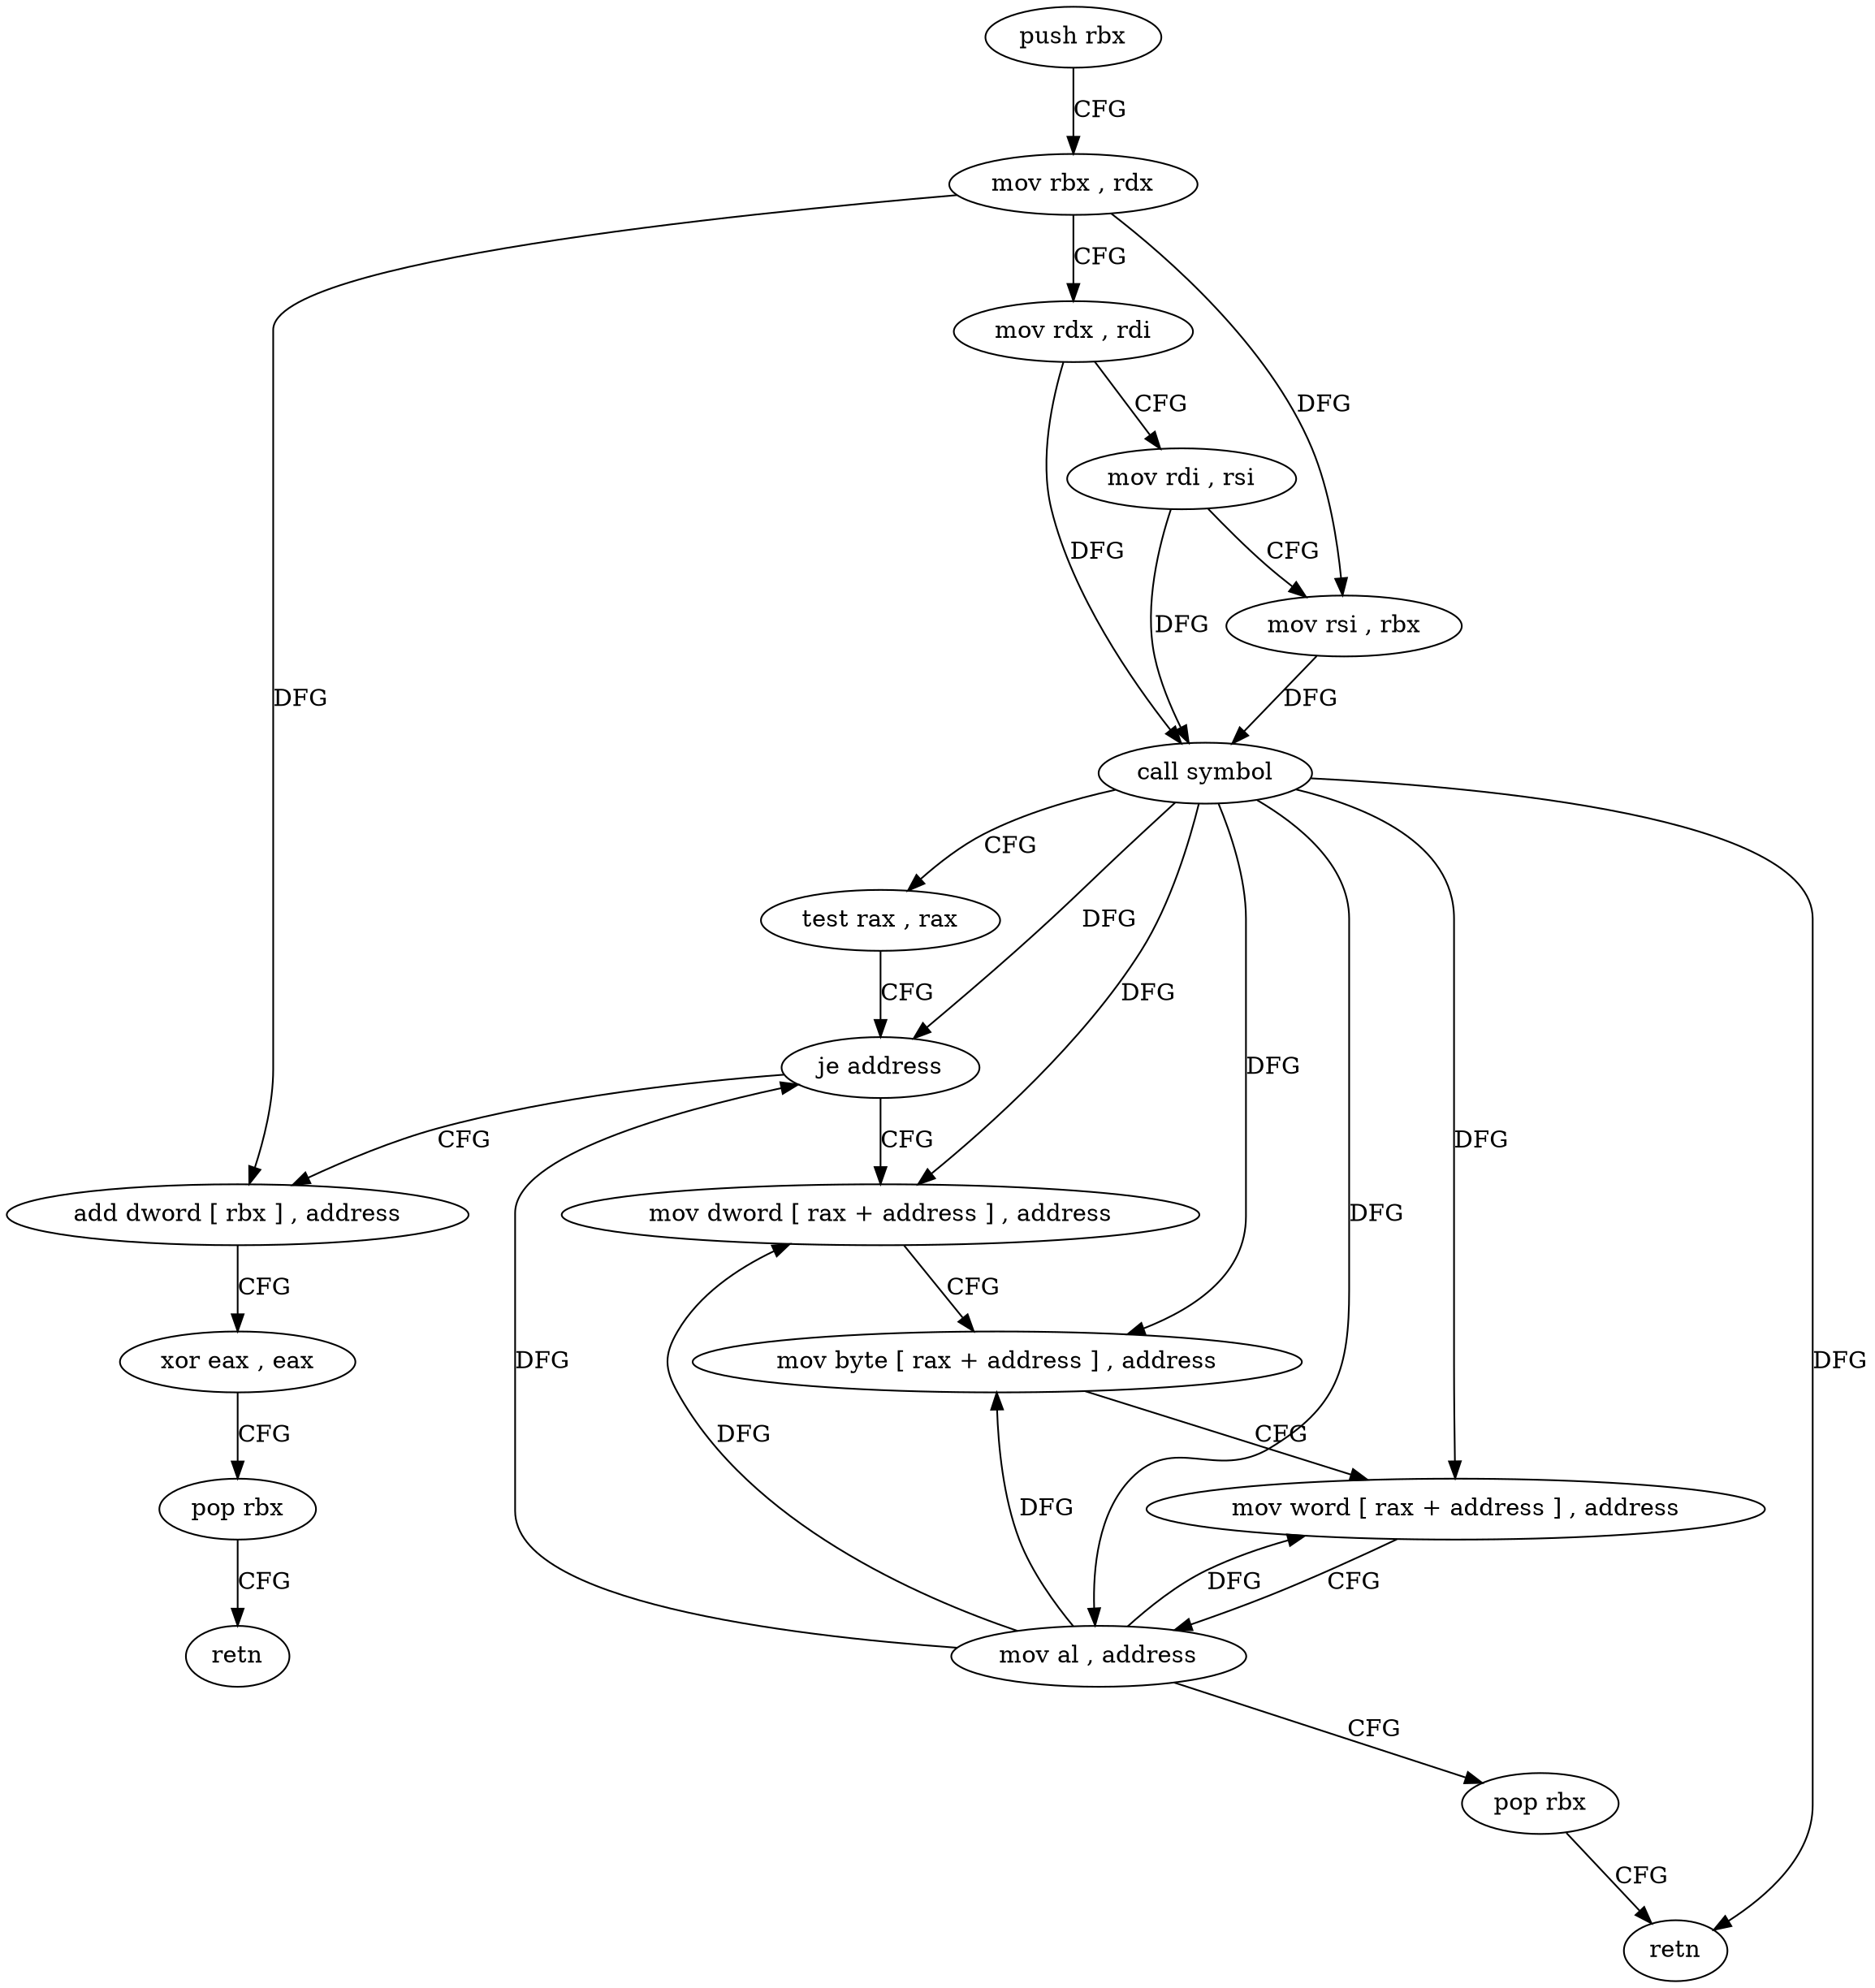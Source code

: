 digraph "func" {
"4242800" [label = "push rbx" ]
"4242801" [label = "mov rbx , rdx" ]
"4242804" [label = "mov rdx , rdi" ]
"4242807" [label = "mov rdi , rsi" ]
"4242810" [label = "mov rsi , rbx" ]
"4242813" [label = "call symbol" ]
"4242818" [label = "test rax , rax" ]
"4242821" [label = "je address" ]
"4242844" [label = "add dword [ rbx ] , address" ]
"4242823" [label = "mov dword [ rax + address ] , address" ]
"4242847" [label = "xor eax , eax" ]
"4242849" [label = "pop rbx" ]
"4242850" [label = "retn" ]
"4242830" [label = "mov byte [ rax + address ] , address" ]
"4242834" [label = "mov word [ rax + address ] , address" ]
"4242840" [label = "mov al , address" ]
"4242842" [label = "pop rbx" ]
"4242843" [label = "retn" ]
"4242800" -> "4242801" [ label = "CFG" ]
"4242801" -> "4242804" [ label = "CFG" ]
"4242801" -> "4242810" [ label = "DFG" ]
"4242801" -> "4242844" [ label = "DFG" ]
"4242804" -> "4242807" [ label = "CFG" ]
"4242804" -> "4242813" [ label = "DFG" ]
"4242807" -> "4242810" [ label = "CFG" ]
"4242807" -> "4242813" [ label = "DFG" ]
"4242810" -> "4242813" [ label = "DFG" ]
"4242813" -> "4242818" [ label = "CFG" ]
"4242813" -> "4242821" [ label = "DFG" ]
"4242813" -> "4242823" [ label = "DFG" ]
"4242813" -> "4242830" [ label = "DFG" ]
"4242813" -> "4242834" [ label = "DFG" ]
"4242813" -> "4242840" [ label = "DFG" ]
"4242813" -> "4242843" [ label = "DFG" ]
"4242818" -> "4242821" [ label = "CFG" ]
"4242821" -> "4242844" [ label = "CFG" ]
"4242821" -> "4242823" [ label = "CFG" ]
"4242844" -> "4242847" [ label = "CFG" ]
"4242823" -> "4242830" [ label = "CFG" ]
"4242847" -> "4242849" [ label = "CFG" ]
"4242849" -> "4242850" [ label = "CFG" ]
"4242830" -> "4242834" [ label = "CFG" ]
"4242834" -> "4242840" [ label = "CFG" ]
"4242840" -> "4242842" [ label = "CFG" ]
"4242840" -> "4242821" [ label = "DFG" ]
"4242840" -> "4242823" [ label = "DFG" ]
"4242840" -> "4242830" [ label = "DFG" ]
"4242840" -> "4242834" [ label = "DFG" ]
"4242842" -> "4242843" [ label = "CFG" ]
}
